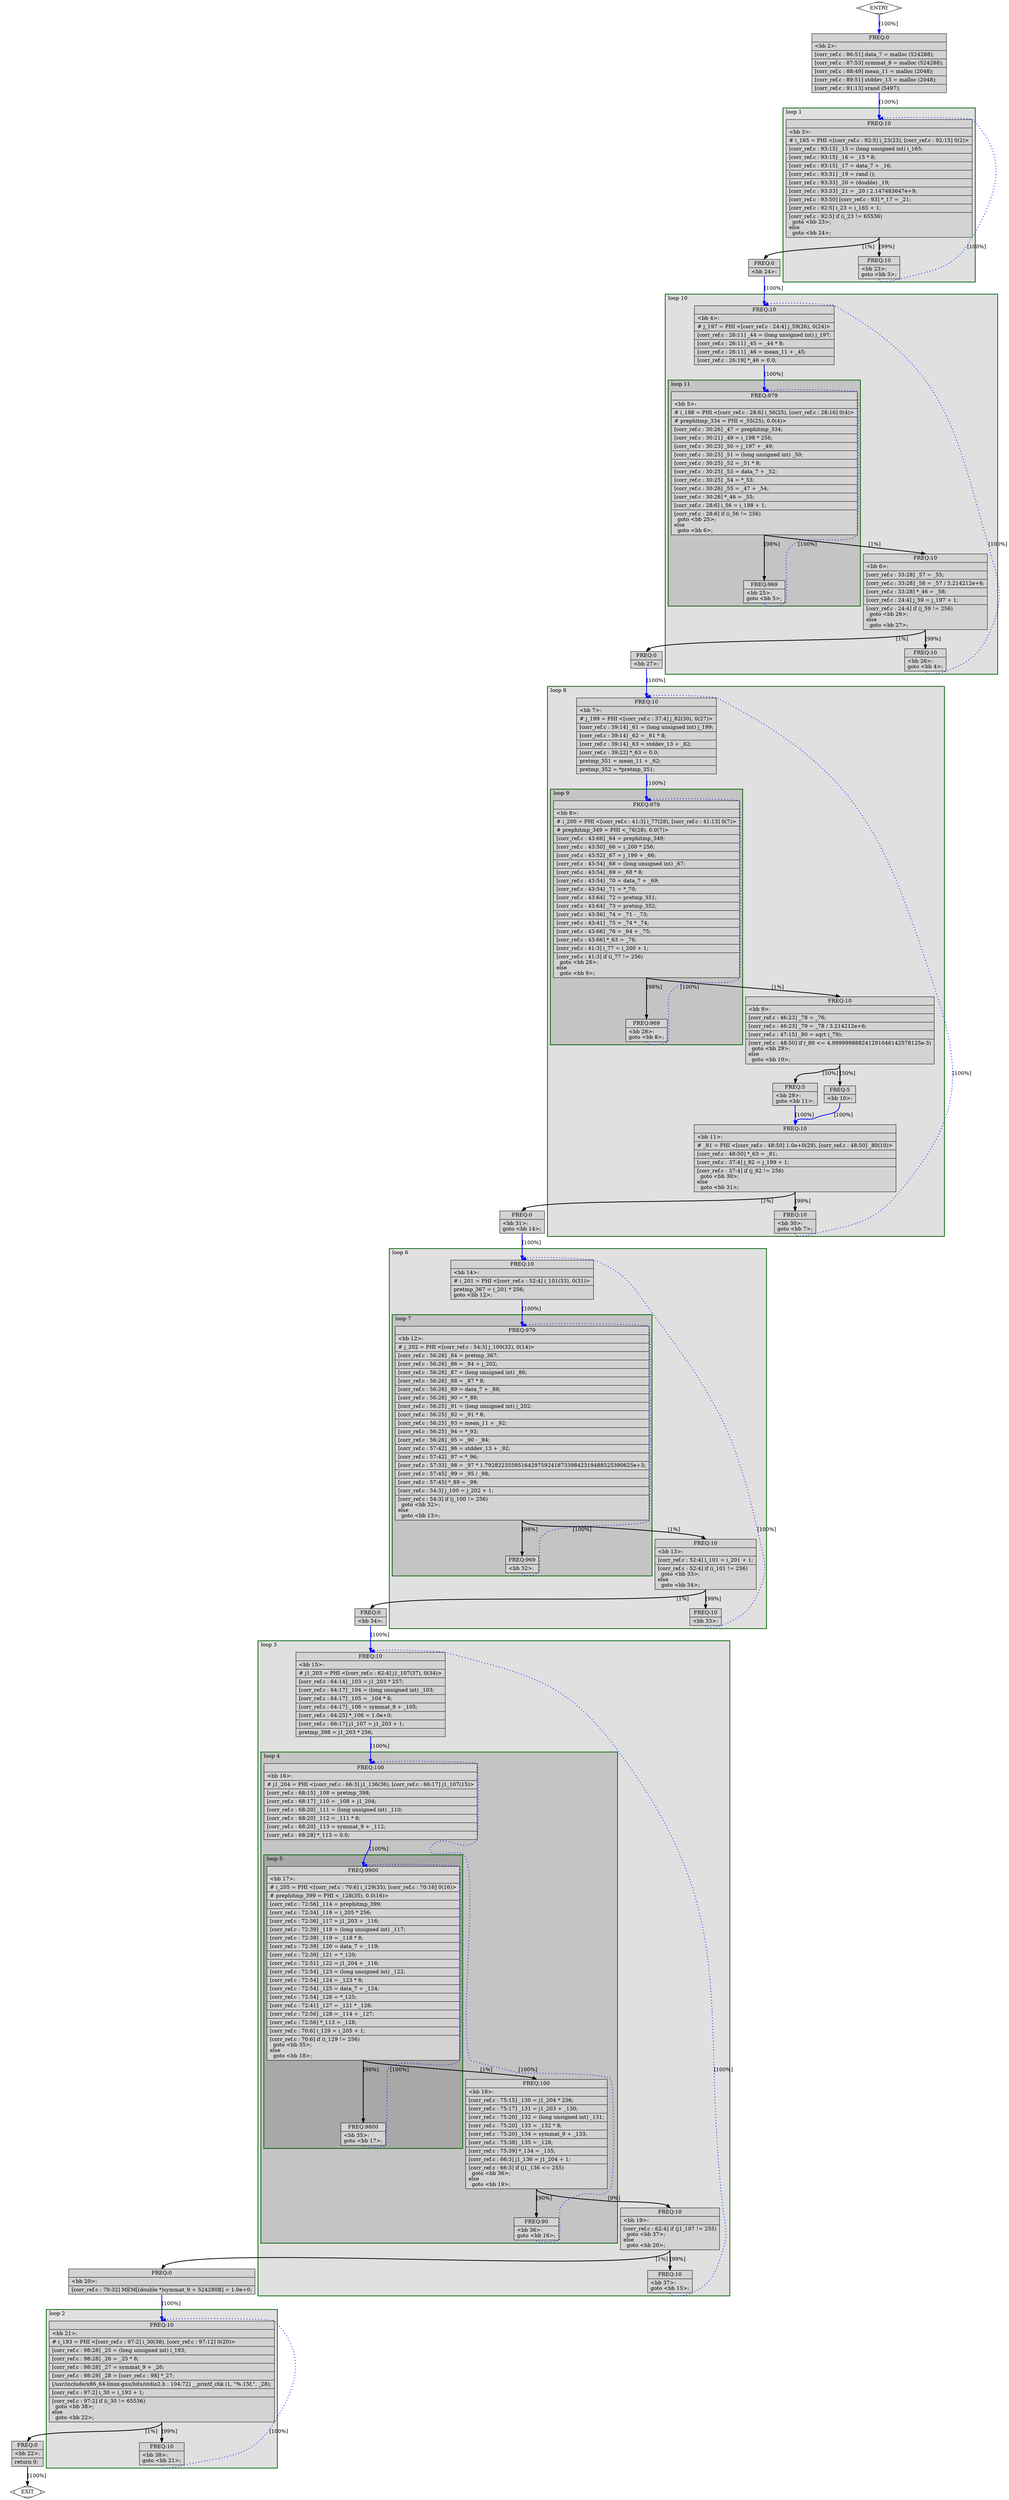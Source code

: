 digraph "./corr_ref.ltrans0.092t.pre" {
overlap=false;
subgraph "main" {
	color="black";
	label="main";
	subgraph cluster_0_2 {
	style="filled";
	color="darkgreen";
	fillcolor="grey88";
	label="loop 2";
	labeljust=l;
	penwidth=2;
	fn_0_basic_block_21 [shape=record,style=filled,fillcolor=lightgrey,label="{ FREQ:10 |\<bb\ 21\>:\l\
|#\ i_193\ =\ PHI\ \<[corr_ref.c\ :\ 97:2]\ i_30(38),\ [corr_ref.c\ :\ 97:12]\ 0(20)\>\l\
|[corr_ref.c\ :\ 98:28]\ _25\ =\ (long\ unsigned\ int)\ i_193;\l\
|[corr_ref.c\ :\ 98:28]\ _26\ =\ _25\ *\ 8;\l\
|[corr_ref.c\ :\ 98:28]\ _27\ =\ symmat_9\ +\ _26;\l\
|[corr_ref.c\ :\ 98:29]\ _28\ =\ [corr_ref.c\ :\ 98]\ *_27;\l\
|[/usr/include/x86_64-linux-gnu/bits/stdio2.h\ :\ 104:72]\ __printf_chk\ (1,\ \"%.15f,\",\ _28);\l\
|[corr_ref.c\ :\ 97:2]\ i_30\ =\ i_193\ +\ 1;\l\
|[corr_ref.c\ :\ 97:2]\ if\ (i_30\ !=\ 65536)\l\
\ \ goto\ \<bb\ 38\>;\l\
else\l\
\ \ goto\ \<bb\ 22\>;\l\
}"];

	fn_0_basic_block_38 [shape=record,style=filled,fillcolor=lightgrey,label="{ FREQ:10 |\<bb\ 38\>:\l\
goto\ \<bb\ 21\>;\l\
}"];

	}
	subgraph cluster_0_3 {
	style="filled";
	color="darkgreen";
	fillcolor="grey88";
	label="loop 3";
	labeljust=l;
	penwidth=2;
	subgraph cluster_0_4 {
	style="filled";
	color="darkgreen";
	fillcolor="grey77";
	label="loop 4";
	labeljust=l;
	penwidth=2;
	subgraph cluster_0_5 {
	style="filled";
	color="darkgreen";
	fillcolor="grey66";
	label="loop 5";
	labeljust=l;
	penwidth=2;
	fn_0_basic_block_17 [shape=record,style=filled,fillcolor=lightgrey,label="{ FREQ:9900 |\<bb\ 17\>:\l\
|#\ i_205\ =\ PHI\ \<[corr_ref.c\ :\ 70:6]\ i_129(35),\ [corr_ref.c\ :\ 70:16]\ 0(16)\>\l\
|#\ prephitmp_399\ =\ PHI\ \<_128(35),\ 0.0(16)\>\l\
|[corr_ref.c\ :\ 72:56]\ _114\ =\ prephitmp_399;\l\
|[corr_ref.c\ :\ 72:34]\ _116\ =\ i_205\ *\ 256;\l\
|[corr_ref.c\ :\ 72:36]\ _117\ =\ j1_203\ +\ _116;\l\
|[corr_ref.c\ :\ 72:39]\ _118\ =\ (long\ unsigned\ int)\ _117;\l\
|[corr_ref.c\ :\ 72:39]\ _119\ =\ _118\ *\ 8;\l\
|[corr_ref.c\ :\ 72:39]\ _120\ =\ data_7\ +\ _119;\l\
|[corr_ref.c\ :\ 72:39]\ _121\ =\ *_120;\l\
|[corr_ref.c\ :\ 72:51]\ _122\ =\ j1_204\ +\ _116;\l\
|[corr_ref.c\ :\ 72:54]\ _123\ =\ (long\ unsigned\ int)\ _122;\l\
|[corr_ref.c\ :\ 72:54]\ _124\ =\ _123\ *\ 8;\l\
|[corr_ref.c\ :\ 72:54]\ _125\ =\ data_7\ +\ _124;\l\
|[corr_ref.c\ :\ 72:54]\ _126\ =\ *_125;\l\
|[corr_ref.c\ :\ 72:41]\ _127\ =\ _121\ *\ _126;\l\
|[corr_ref.c\ :\ 72:56]\ _128\ =\ _114\ +\ _127;\l\
|[corr_ref.c\ :\ 72:56]\ *_113\ =\ _128;\l\
|[corr_ref.c\ :\ 70:6]\ i_129\ =\ i_205\ +\ 1;\l\
|[corr_ref.c\ :\ 70:6]\ if\ (i_129\ !=\ 256)\l\
\ \ goto\ \<bb\ 35\>;\l\
else\l\
\ \ goto\ \<bb\ 18\>;\l\
}"];

	fn_0_basic_block_35 [shape=record,style=filled,fillcolor=lightgrey,label="{ FREQ:9800 |\<bb\ 35\>:\l\
goto\ \<bb\ 17\>;\l\
}"];

	}
	fn_0_basic_block_16 [shape=record,style=filled,fillcolor=lightgrey,label="{ FREQ:100 |\<bb\ 16\>:\l\
|#\ j1_204\ =\ PHI\ \<[corr_ref.c\ :\ 66:3]\ j1_136(36),\ [corr_ref.c\ :\ 66:17]\ j1_107(15)\>\l\
|[corr_ref.c\ :\ 68:15]\ _108\ =\ pretmp_398;\l\
|[corr_ref.c\ :\ 68:17]\ _110\ =\ _108\ +\ j1_204;\l\
|[corr_ref.c\ :\ 68:20]\ _111\ =\ (long\ unsigned\ int)\ _110;\l\
|[corr_ref.c\ :\ 68:20]\ _112\ =\ _111\ *\ 8;\l\
|[corr_ref.c\ :\ 68:20]\ _113\ =\ symmat_9\ +\ _112;\l\
|[corr_ref.c\ :\ 68:28]\ *_113\ =\ 0.0;\l\
}"];

	fn_0_basic_block_18 [shape=record,style=filled,fillcolor=lightgrey,label="{ FREQ:100 |\<bb\ 18\>:\l\
|[corr_ref.c\ :\ 75:15]\ _130\ =\ j1_204\ *\ 256;\l\
|[corr_ref.c\ :\ 75:17]\ _131\ =\ j1_203\ +\ _130;\l\
|[corr_ref.c\ :\ 75:20]\ _132\ =\ (long\ unsigned\ int)\ _131;\l\
|[corr_ref.c\ :\ 75:20]\ _133\ =\ _132\ *\ 8;\l\
|[corr_ref.c\ :\ 75:20]\ _134\ =\ symmat_9\ +\ _133;\l\
|[corr_ref.c\ :\ 75:38]\ _135\ =\ _128;\l\
|[corr_ref.c\ :\ 75:39]\ *_134\ =\ _135;\l\
|[corr_ref.c\ :\ 66:3]\ j1_136\ =\ j1_204\ +\ 1;\l\
|[corr_ref.c\ :\ 66:3]\ if\ (j1_136\ \<=\ 255)\l\
\ \ goto\ \<bb\ 36\>;\l\
else\l\
\ \ goto\ \<bb\ 19\>;\l\
}"];

	fn_0_basic_block_36 [shape=record,style=filled,fillcolor=lightgrey,label="{ FREQ:90 |\<bb\ 36\>:\l\
goto\ \<bb\ 16\>;\l\
}"];

	}
	fn_0_basic_block_15 [shape=record,style=filled,fillcolor=lightgrey,label="{ FREQ:10 |\<bb\ 15\>:\l\
|#\ j1_203\ =\ PHI\ \<[corr_ref.c\ :\ 62:4]\ j1_107(37),\ 0(34)\>\l\
|[corr_ref.c\ :\ 64:14]\ _103\ =\ j1_203\ *\ 257;\l\
|[corr_ref.c\ :\ 64:17]\ _104\ =\ (long\ unsigned\ int)\ _103;\l\
|[corr_ref.c\ :\ 64:17]\ _105\ =\ _104\ *\ 8;\l\
|[corr_ref.c\ :\ 64:17]\ _106\ =\ symmat_9\ +\ _105;\l\
|[corr_ref.c\ :\ 64:25]\ *_106\ =\ 1.0e+0;\l\
|[corr_ref.c\ :\ 66:17]\ j1_107\ =\ j1_203\ +\ 1;\l\
|pretmp_398\ =\ j1_203\ *\ 256;\l\
}"];

	fn_0_basic_block_19 [shape=record,style=filled,fillcolor=lightgrey,label="{ FREQ:10 |\<bb\ 19\>:\l\
|[corr_ref.c\ :\ 62:4]\ if\ (j1_107\ !=\ 255)\l\
\ \ goto\ \<bb\ 37\>;\l\
else\l\
\ \ goto\ \<bb\ 20\>;\l\
}"];

	fn_0_basic_block_37 [shape=record,style=filled,fillcolor=lightgrey,label="{ FREQ:10 |\<bb\ 37\>:\l\
goto\ \<bb\ 15\>;\l\
}"];

	}
	subgraph cluster_0_6 {
	style="filled";
	color="darkgreen";
	fillcolor="grey88";
	label="loop 6";
	labeljust=l;
	penwidth=2;
	subgraph cluster_0_7 {
	style="filled";
	color="darkgreen";
	fillcolor="grey77";
	label="loop 7";
	labeljust=l;
	penwidth=2;
	fn_0_basic_block_12 [shape=record,style=filled,fillcolor=lightgrey,label="{ FREQ:979 |\<bb\ 12\>:\l\
|#\ j_202\ =\ PHI\ \<[corr_ref.c\ :\ 54:3]\ j_100(32),\ 0(14)\>\l\
|[corr_ref.c\ :\ 56:26]\ _84\ =\ pretmp_367;\l\
|[corr_ref.c\ :\ 56:26]\ _86\ =\ _84\ +\ j_202;\l\
|[corr_ref.c\ :\ 56:26]\ _87\ =\ (long\ unsigned\ int)\ _86;\l\
|[corr_ref.c\ :\ 56:26]\ _88\ =\ _87\ *\ 8;\l\
|[corr_ref.c\ :\ 56:26]\ _89\ =\ data_7\ +\ _88;\l\
|[corr_ref.c\ :\ 56:26]\ _90\ =\ *_89;\l\
|[corr_ref.c\ :\ 56:25]\ _91\ =\ (long\ unsigned\ int)\ j_202;\l\
|[corr_ref.c\ :\ 56:25]\ _92\ =\ _91\ *\ 8;\l\
|[corr_ref.c\ :\ 56:25]\ _93\ =\ mean_11\ +\ _92;\l\
|[corr_ref.c\ :\ 56:25]\ _94\ =\ *_93;\l\
|[corr_ref.c\ :\ 56:26]\ _95\ =\ _90\ -\ _94;\l\
|[corr_ref.c\ :\ 57:42]\ _96\ =\ stddev_13\ +\ _92;\l\
|[corr_ref.c\ :\ 57:42]\ _97\ =\ *_96;\l\
|[corr_ref.c\ :\ 57:33]\ _98\ =\ _97\ *\ 1.792822355951642975924187339842319488525390625e+3;\l\
|[corr_ref.c\ :\ 57:45]\ _99\ =\ _95\ /\ _98;\l\
|[corr_ref.c\ :\ 57:45]\ *_89\ =\ _99;\l\
|[corr_ref.c\ :\ 54:3]\ j_100\ =\ j_202\ +\ 1;\l\
|[corr_ref.c\ :\ 54:3]\ if\ (j_100\ !=\ 256)\l\
\ \ goto\ \<bb\ 32\>;\l\
else\l\
\ \ goto\ \<bb\ 13\>;\l\
}"];

	fn_0_basic_block_32 [shape=record,style=filled,fillcolor=lightgrey,label="{ FREQ:969 |\<bb\ 32\>:\l\
}"];

	}
	fn_0_basic_block_14 [shape=record,style=filled,fillcolor=lightgrey,label="{ FREQ:10 |\<bb\ 14\>:\l\
|#\ i_201\ =\ PHI\ \<[corr_ref.c\ :\ 52:4]\ i_101(33),\ 0(31)\>\l\
|pretmp_367\ =\ i_201\ *\ 256;\l\
goto\ \<bb\ 12\>;\l\
}"];

	fn_0_basic_block_13 [shape=record,style=filled,fillcolor=lightgrey,label="{ FREQ:10 |\<bb\ 13\>:\l\
|[corr_ref.c\ :\ 52:4]\ i_101\ =\ i_201\ +\ 1;\l\
|[corr_ref.c\ :\ 52:4]\ if\ (i_101\ !=\ 256)\l\
\ \ goto\ \<bb\ 33\>;\l\
else\l\
\ \ goto\ \<bb\ 34\>;\l\
}"];

	fn_0_basic_block_33 [shape=record,style=filled,fillcolor=lightgrey,label="{ FREQ:10 |\<bb\ 33\>:\l\
}"];

	}
	subgraph cluster_0_8 {
	style="filled";
	color="darkgreen";
	fillcolor="grey88";
	label="loop 8";
	labeljust=l;
	penwidth=2;
	subgraph cluster_0_9 {
	style="filled";
	color="darkgreen";
	fillcolor="grey77";
	label="loop 9";
	labeljust=l;
	penwidth=2;
	fn_0_basic_block_8 [shape=record,style=filled,fillcolor=lightgrey,label="{ FREQ:979 |\<bb\ 8\>:\l\
|#\ i_200\ =\ PHI\ \<[corr_ref.c\ :\ 41:3]\ i_77(28),\ [corr_ref.c\ :\ 41:13]\ 0(7)\>\l\
|#\ prephitmp_349\ =\ PHI\ \<_76(28),\ 0.0(7)\>\l\
|[corr_ref.c\ :\ 43:66]\ _64\ =\ prephitmp_349;\l\
|[corr_ref.c\ :\ 43:50]\ _66\ =\ i_200\ *\ 256;\l\
|[corr_ref.c\ :\ 43:52]\ _67\ =\ j_199\ +\ _66;\l\
|[corr_ref.c\ :\ 43:54]\ _68\ =\ (long\ unsigned\ int)\ _67;\l\
|[corr_ref.c\ :\ 43:54]\ _69\ =\ _68\ *\ 8;\l\
|[corr_ref.c\ :\ 43:54]\ _70\ =\ data_7\ +\ _69;\l\
|[corr_ref.c\ :\ 43:54]\ _71\ =\ *_70;\l\
|[corr_ref.c\ :\ 43:64]\ _72\ =\ pretmp_351;\l\
|[corr_ref.c\ :\ 43:64]\ _73\ =\ pretmp_352;\l\
|[corr_ref.c\ :\ 43:56]\ _74\ =\ _71\ -\ _73;\l\
|[corr_ref.c\ :\ 43:41]\ _75\ =\ _74\ *\ _74;\l\
|[corr_ref.c\ :\ 43:66]\ _76\ =\ _64\ +\ _75;\l\
|[corr_ref.c\ :\ 43:66]\ *_63\ =\ _76;\l\
|[corr_ref.c\ :\ 41:3]\ i_77\ =\ i_200\ +\ 1;\l\
|[corr_ref.c\ :\ 41:3]\ if\ (i_77\ !=\ 256)\l\
\ \ goto\ \<bb\ 28\>;\l\
else\l\
\ \ goto\ \<bb\ 9\>;\l\
}"];

	fn_0_basic_block_28 [shape=record,style=filled,fillcolor=lightgrey,label="{ FREQ:969 |\<bb\ 28\>:\l\
goto\ \<bb\ 8\>;\l\
}"];

	}
	fn_0_basic_block_7 [shape=record,style=filled,fillcolor=lightgrey,label="{ FREQ:10 |\<bb\ 7\>:\l\
|#\ j_199\ =\ PHI\ \<[corr_ref.c\ :\ 37:4]\ j_82(30),\ 0(27)\>\l\
|[corr_ref.c\ :\ 39:14]\ _61\ =\ (long\ unsigned\ int)\ j_199;\l\
|[corr_ref.c\ :\ 39:14]\ _62\ =\ _61\ *\ 8;\l\
|[corr_ref.c\ :\ 39:14]\ _63\ =\ stddev_13\ +\ _62;\l\
|[corr_ref.c\ :\ 39:22]\ *_63\ =\ 0.0;\l\
|pretmp_351\ =\ mean_11\ +\ _62;\l\
|pretmp_352\ =\ *pretmp_351;\l\
}"];

	fn_0_basic_block_9 [shape=record,style=filled,fillcolor=lightgrey,label="{ FREQ:10 |\<bb\ 9\>:\l\
|[corr_ref.c\ :\ 46:23]\ _78\ =\ _76;\l\
|[corr_ref.c\ :\ 46:23]\ _79\ =\ _78\ /\ 3.214212e+6;\l\
|[corr_ref.c\ :\ 47:15]\ _80\ =\ sqrt\ (_79);\l\
|[corr_ref.c\ :\ 48:50]\ if\ (_80\ \<=\ 4.999999888241291046142578125e-3)\l\
\ \ goto\ \<bb\ 29\>;\l\
else\l\
\ \ goto\ \<bb\ 10\>;\l\
}"];

	fn_0_basic_block_29 [shape=record,style=filled,fillcolor=lightgrey,label="{ FREQ:5 |\<bb\ 29\>:\l\
goto\ \<bb\ 11\>;\l\
}"];

	fn_0_basic_block_10 [shape=record,style=filled,fillcolor=lightgrey,label="{ FREQ:5 |\<bb\ 10\>:\l\
}"];

	fn_0_basic_block_11 [shape=record,style=filled,fillcolor=lightgrey,label="{ FREQ:10 |\<bb\ 11\>:\l\
|#\ _81\ =\ PHI\ \<[corr_ref.c\ :\ 48:50]\ 1.0e+0(29),\ [corr_ref.c\ :\ 48:50]\ _80(10)\>\l\
|[corr_ref.c\ :\ 48:50]\ *_63\ =\ _81;\l\
|[corr_ref.c\ :\ 37:4]\ j_82\ =\ j_199\ +\ 1;\l\
|[corr_ref.c\ :\ 37:4]\ if\ (j_82\ !=\ 256)\l\
\ \ goto\ \<bb\ 30\>;\l\
else\l\
\ \ goto\ \<bb\ 31\>;\l\
}"];

	fn_0_basic_block_30 [shape=record,style=filled,fillcolor=lightgrey,label="{ FREQ:10 |\<bb\ 30\>:\l\
goto\ \<bb\ 7\>;\l\
}"];

	}
	subgraph cluster_0_10 {
	style="filled";
	color="darkgreen";
	fillcolor="grey88";
	label="loop 10";
	labeljust=l;
	penwidth=2;
	subgraph cluster_0_11 {
	style="filled";
	color="darkgreen";
	fillcolor="grey77";
	label="loop 11";
	labeljust=l;
	penwidth=2;
	fn_0_basic_block_5 [shape=record,style=filled,fillcolor=lightgrey,label="{ FREQ:979 |\<bb\ 5\>:\l\
|#\ i_198\ =\ PHI\ \<[corr_ref.c\ :\ 28:6]\ i_56(25),\ [corr_ref.c\ :\ 28:16]\ 0(4)\>\l\
|#\ prephitmp_334\ =\ PHI\ \<_55(25),\ 0.0(4)\>\l\
|[corr_ref.c\ :\ 30:26]\ _47\ =\ prephitmp_334;\l\
|[corr_ref.c\ :\ 30:21]\ _49\ =\ i_198\ *\ 256;\l\
|[corr_ref.c\ :\ 30:23]\ _50\ =\ j_197\ +\ _49;\l\
|[corr_ref.c\ :\ 30:25]\ _51\ =\ (long\ unsigned\ int)\ _50;\l\
|[corr_ref.c\ :\ 30:25]\ _52\ =\ _51\ *\ 8;\l\
|[corr_ref.c\ :\ 30:25]\ _53\ =\ data_7\ +\ _52;\l\
|[corr_ref.c\ :\ 30:25]\ _54\ =\ *_53;\l\
|[corr_ref.c\ :\ 30:26]\ _55\ =\ _47\ +\ _54;\l\
|[corr_ref.c\ :\ 30:26]\ *_46\ =\ _55;\l\
|[corr_ref.c\ :\ 28:6]\ i_56\ =\ i_198\ +\ 1;\l\
|[corr_ref.c\ :\ 28:6]\ if\ (i_56\ !=\ 256)\l\
\ \ goto\ \<bb\ 25\>;\l\
else\l\
\ \ goto\ \<bb\ 6\>;\l\
}"];

	fn_0_basic_block_25 [shape=record,style=filled,fillcolor=lightgrey,label="{ FREQ:969 |\<bb\ 25\>:\l\
goto\ \<bb\ 5\>;\l\
}"];

	}
	fn_0_basic_block_4 [shape=record,style=filled,fillcolor=lightgrey,label="{ FREQ:10 |\<bb\ 4\>:\l\
|#\ j_197\ =\ PHI\ \<[corr_ref.c\ :\ 24:4]\ j_59(26),\ 0(24)\>\l\
|[corr_ref.c\ :\ 26:11]\ _44\ =\ (long\ unsigned\ int)\ j_197;\l\
|[corr_ref.c\ :\ 26:11]\ _45\ =\ _44\ *\ 8;\l\
|[corr_ref.c\ :\ 26:11]\ _46\ =\ mean_11\ +\ _45;\l\
|[corr_ref.c\ :\ 26:19]\ *_46\ =\ 0.0;\l\
}"];

	fn_0_basic_block_6 [shape=record,style=filled,fillcolor=lightgrey,label="{ FREQ:10 |\<bb\ 6\>:\l\
|[corr_ref.c\ :\ 33:28]\ _57\ =\ _55;\l\
|[corr_ref.c\ :\ 33:28]\ _58\ =\ _57\ /\ 3.214212e+6;\l\
|[corr_ref.c\ :\ 33:28]\ *_46\ =\ _58;\l\
|[corr_ref.c\ :\ 24:4]\ j_59\ =\ j_197\ +\ 1;\l\
|[corr_ref.c\ :\ 24:4]\ if\ (j_59\ !=\ 256)\l\
\ \ goto\ \<bb\ 26\>;\l\
else\l\
\ \ goto\ \<bb\ 27\>;\l\
}"];

	fn_0_basic_block_26 [shape=record,style=filled,fillcolor=lightgrey,label="{ FREQ:10 |\<bb\ 26\>:\l\
goto\ \<bb\ 4\>;\l\
}"];

	}
	subgraph cluster_0_1 {
	style="filled";
	color="darkgreen";
	fillcolor="grey88";
	label="loop 1";
	labeljust=l;
	penwidth=2;
	fn_0_basic_block_3 [shape=record,style=filled,fillcolor=lightgrey,label="{ FREQ:10 |\<bb\ 3\>:\l\
|#\ i_165\ =\ PHI\ \<[corr_ref.c\ :\ 92:5]\ i_23(23),\ [corr_ref.c\ :\ 92:15]\ 0(2)\>\l\
|[corr_ref.c\ :\ 93:15]\ _15\ =\ (long\ unsigned\ int)\ i_165;\l\
|[corr_ref.c\ :\ 93:15]\ _16\ =\ _15\ *\ 8;\l\
|[corr_ref.c\ :\ 93:15]\ _17\ =\ data_7\ +\ _16;\l\
|[corr_ref.c\ :\ 93:31]\ _19\ =\ rand\ ();\l\
|[corr_ref.c\ :\ 93:33]\ _20\ =\ (double)\ _19;\l\
|[corr_ref.c\ :\ 93:33]\ _21\ =\ _20\ /\ 2.147483647e+9;\l\
|[corr_ref.c\ :\ 93:50]\ [corr_ref.c\ :\ 93]\ *_17\ =\ _21;\l\
|[corr_ref.c\ :\ 92:5]\ i_23\ =\ i_165\ +\ 1;\l\
|[corr_ref.c\ :\ 92:5]\ if\ (i_23\ !=\ 65536)\l\
\ \ goto\ \<bb\ 23\>;\l\
else\l\
\ \ goto\ \<bb\ 24\>;\l\
}"];

	fn_0_basic_block_23 [shape=record,style=filled,fillcolor=lightgrey,label="{ FREQ:10 |\<bb\ 23\>:\l\
goto\ \<bb\ 3\>;\l\
}"];

	}
	fn_0_basic_block_0 [shape=Mdiamond,style=filled,fillcolor=white,label="ENTRY"];

	fn_0_basic_block_1 [shape=Mdiamond,style=filled,fillcolor=white,label="EXIT"];

	fn_0_basic_block_2 [shape=record,style=filled,fillcolor=lightgrey,label="{ FREQ:0 |\<bb\ 2\>:\l\
|[corr_ref.c\ :\ 86:51]\ data_7\ =\ malloc\ (524288);\l\
|[corr_ref.c\ :\ 87:53]\ symmat_9\ =\ malloc\ (524288);\l\
|[corr_ref.c\ :\ 88:49]\ mean_11\ =\ malloc\ (2048);\l\
|[corr_ref.c\ :\ 89:51]\ stddev_13\ =\ malloc\ (2048);\l\
|[corr_ref.c\ :\ 91:13]\ srand\ (5497);\l\
}"];

	fn_0_basic_block_24 [shape=record,style=filled,fillcolor=lightgrey,label="{ FREQ:0 |\<bb\ 24\>:\l\
}"];

	fn_0_basic_block_27 [shape=record,style=filled,fillcolor=lightgrey,label="{ FREQ:0 |\<bb\ 27\>:\l\
}"];

	fn_0_basic_block_31 [shape=record,style=filled,fillcolor=lightgrey,label="{ FREQ:0 |\<bb\ 31\>:\l\
goto\ \<bb\ 14\>;\l\
}"];

	fn_0_basic_block_34 [shape=record,style=filled,fillcolor=lightgrey,label="{ FREQ:0 |\<bb\ 34\>:\l\
}"];

	fn_0_basic_block_20 [shape=record,style=filled,fillcolor=lightgrey,label="{ FREQ:0 |\<bb\ 20\>:\l\
|[corr_ref.c\ :\ 79:32]\ MEM[(double\ *)symmat_9\ +\ 524280B]\ =\ 1.0e+0;\l\
}"];

	fn_0_basic_block_22 [shape=record,style=filled,fillcolor=lightgrey,label="{ FREQ:0 |\<bb\ 22\>:\l\
|return\ 0;\l\
}"];

	fn_0_basic_block_0:s -> fn_0_basic_block_2:n [style="solid,bold",color=blue,weight=100,constraint=true, label="[100%]"];
	fn_0_basic_block_2:s -> fn_0_basic_block_3:n [style="solid,bold",color=blue,weight=100,constraint=true, label="[100%]"];
	fn_0_basic_block_3:s -> fn_0_basic_block_23:n [style="solid,bold",color=black,weight=10,constraint=true, label="[99%]"];
	fn_0_basic_block_3:s -> fn_0_basic_block_24:n [style="solid,bold",color=black,weight=10,constraint=true, label="[1%]"];
	fn_0_basic_block_23:s -> fn_0_basic_block_3:n [style="dotted,bold",color=blue,weight=10,constraint=false, label="[100%]"];
	fn_0_basic_block_24:s -> fn_0_basic_block_4:n [style="solid,bold",color=blue,weight=100,constraint=true, label="[100%]"];
	fn_0_basic_block_4:s -> fn_0_basic_block_5:n [style="solid,bold",color=blue,weight=100,constraint=true, label="[100%]"];
	fn_0_basic_block_5:s -> fn_0_basic_block_25:n [style="solid,bold",color=black,weight=10,constraint=true, label="[98%]"];
	fn_0_basic_block_5:s -> fn_0_basic_block_6:n [style="solid,bold",color=black,weight=10,constraint=true, label="[1%]"];
	fn_0_basic_block_25:s -> fn_0_basic_block_5:n [style="dotted,bold",color=blue,weight=10,constraint=false, label="[100%]"];
	fn_0_basic_block_6:s -> fn_0_basic_block_26:n [style="solid,bold",color=black,weight=10,constraint=true, label="[99%]"];
	fn_0_basic_block_6:s -> fn_0_basic_block_27:n [style="solid,bold",color=black,weight=10,constraint=true, label="[1%]"];
	fn_0_basic_block_26:s -> fn_0_basic_block_4:n [style="dotted,bold",color=blue,weight=10,constraint=false, label="[100%]"];
	fn_0_basic_block_27:s -> fn_0_basic_block_7:n [style="solid,bold",color=blue,weight=100,constraint=true, label="[100%]"];
	fn_0_basic_block_7:s -> fn_0_basic_block_8:n [style="solid,bold",color=blue,weight=100,constraint=true, label="[100%]"];
	fn_0_basic_block_8:s -> fn_0_basic_block_28:n [style="solid,bold",color=black,weight=10,constraint=true, label="[98%]"];
	fn_0_basic_block_8:s -> fn_0_basic_block_9:n [style="solid,bold",color=black,weight=10,constraint=true, label="[1%]"];
	fn_0_basic_block_28:s -> fn_0_basic_block_8:n [style="dotted,bold",color=blue,weight=10,constraint=false, label="[100%]"];
	fn_0_basic_block_9:s -> fn_0_basic_block_29:n [style="solid,bold",color=black,weight=10,constraint=true, label="[50%]"];
	fn_0_basic_block_9:s -> fn_0_basic_block_10:n [style="solid,bold",color=black,weight=10,constraint=true, label="[50%]"];
	fn_0_basic_block_29:s -> fn_0_basic_block_11:n [style="solid,bold",color=blue,weight=100,constraint=true, label="[100%]"];
	fn_0_basic_block_10:s -> fn_0_basic_block_11:n [style="solid,bold",color=blue,weight=100,constraint=true, label="[100%]"];
	fn_0_basic_block_11:s -> fn_0_basic_block_30:n [style="solid,bold",color=black,weight=10,constraint=true, label="[99%]"];
	fn_0_basic_block_11:s -> fn_0_basic_block_31:n [style="solid,bold",color=black,weight=10,constraint=true, label="[1%]"];
	fn_0_basic_block_31:s -> fn_0_basic_block_14:n [style="solid,bold",color=blue,weight=100,constraint=true, label="[100%]"];
	fn_0_basic_block_30:s -> fn_0_basic_block_7:n [style="dotted,bold",color=blue,weight=10,constraint=false, label="[100%]"];
	fn_0_basic_block_32:s -> fn_0_basic_block_12:n [style="dotted,bold",color=blue,weight=10,constraint=false, label="[100%]"];
	fn_0_basic_block_12:s -> fn_0_basic_block_32:n [style="solid,bold",color=black,weight=10,constraint=true, label="[98%]"];
	fn_0_basic_block_12:s -> fn_0_basic_block_13:n [style="solid,bold",color=black,weight=10,constraint=true, label="[1%]"];
	fn_0_basic_block_13:s -> fn_0_basic_block_33:n [style="solid,bold",color=black,weight=10,constraint=true, label="[99%]"];
	fn_0_basic_block_13:s -> fn_0_basic_block_34:n [style="solid,bold",color=black,weight=10,constraint=true, label="[1%]"];
	fn_0_basic_block_33:s -> fn_0_basic_block_14:n [style="dotted,bold",color=blue,weight=10,constraint=false, label="[100%]"];
	fn_0_basic_block_14:s -> fn_0_basic_block_12:n [style="solid,bold",color=blue,weight=100,constraint=true, label="[100%]"];
	fn_0_basic_block_34:s -> fn_0_basic_block_15:n [style="solid,bold",color=blue,weight=100,constraint=true, label="[100%]"];
	fn_0_basic_block_15:s -> fn_0_basic_block_16:n [style="solid,bold",color=blue,weight=100,constraint=true, label="[100%]"];
	fn_0_basic_block_16:s -> fn_0_basic_block_17:n [style="solid,bold",color=blue,weight=100,constraint=true, label="[100%]"];
	fn_0_basic_block_17:s -> fn_0_basic_block_35:n [style="solid,bold",color=black,weight=10,constraint=true, label="[98%]"];
	fn_0_basic_block_17:s -> fn_0_basic_block_18:n [style="solid,bold",color=black,weight=10,constraint=true, label="[1%]"];
	fn_0_basic_block_35:s -> fn_0_basic_block_17:n [style="dotted,bold",color=blue,weight=10,constraint=false, label="[100%]"];
	fn_0_basic_block_18:s -> fn_0_basic_block_36:n [style="solid,bold",color=black,weight=10,constraint=true, label="[90%]"];
	fn_0_basic_block_18:s -> fn_0_basic_block_19:n [style="solid,bold",color=black,weight=10,constraint=true, label="[9%]"];
	fn_0_basic_block_36:s -> fn_0_basic_block_16:n [style="dotted,bold",color=blue,weight=10,constraint=false, label="[100%]"];
	fn_0_basic_block_19:s -> fn_0_basic_block_37:n [style="solid,bold",color=black,weight=10,constraint=true, label="[99%]"];
	fn_0_basic_block_19:s -> fn_0_basic_block_20:n [style="solid,bold",color=black,weight=10,constraint=true, label="[1%]"];
	fn_0_basic_block_37:s -> fn_0_basic_block_15:n [style="dotted,bold",color=blue,weight=10,constraint=false, label="[100%]"];
	fn_0_basic_block_20:s -> fn_0_basic_block_21:n [style="solid,bold",color=blue,weight=100,constraint=true, label="[100%]"];
	fn_0_basic_block_21:s -> fn_0_basic_block_38:n [style="solid,bold",color=black,weight=10,constraint=true, label="[99%]"];
	fn_0_basic_block_21:s -> fn_0_basic_block_22:n [style="solid,bold",color=black,weight=10,constraint=true, label="[1%]"];
	fn_0_basic_block_38:s -> fn_0_basic_block_21:n [style="dotted,bold",color=blue,weight=10,constraint=false, label="[100%]"];
	fn_0_basic_block_22:s -> fn_0_basic_block_1:n [style="solid,bold",color=black,weight=10,constraint=true, label="[100%]"];
	fn_0_basic_block_0:s -> fn_0_basic_block_1:n [style="invis",constraint=true];
}
}

